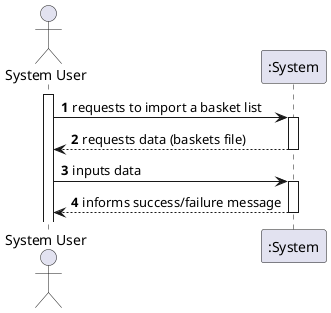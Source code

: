 @startuml
'https://plantuml.com/sequence-diagram

autonumber

actor "System User" as user

activate user

user -> ":System" : requests to import a basket list
activate ":System"
":System" --> user : requests data (baskets file)
deactivate ":System"

user -> ":System" : inputs data
activate ":System"
":System" --> user : informs success/failure message
deactivate ":System"


@enduml